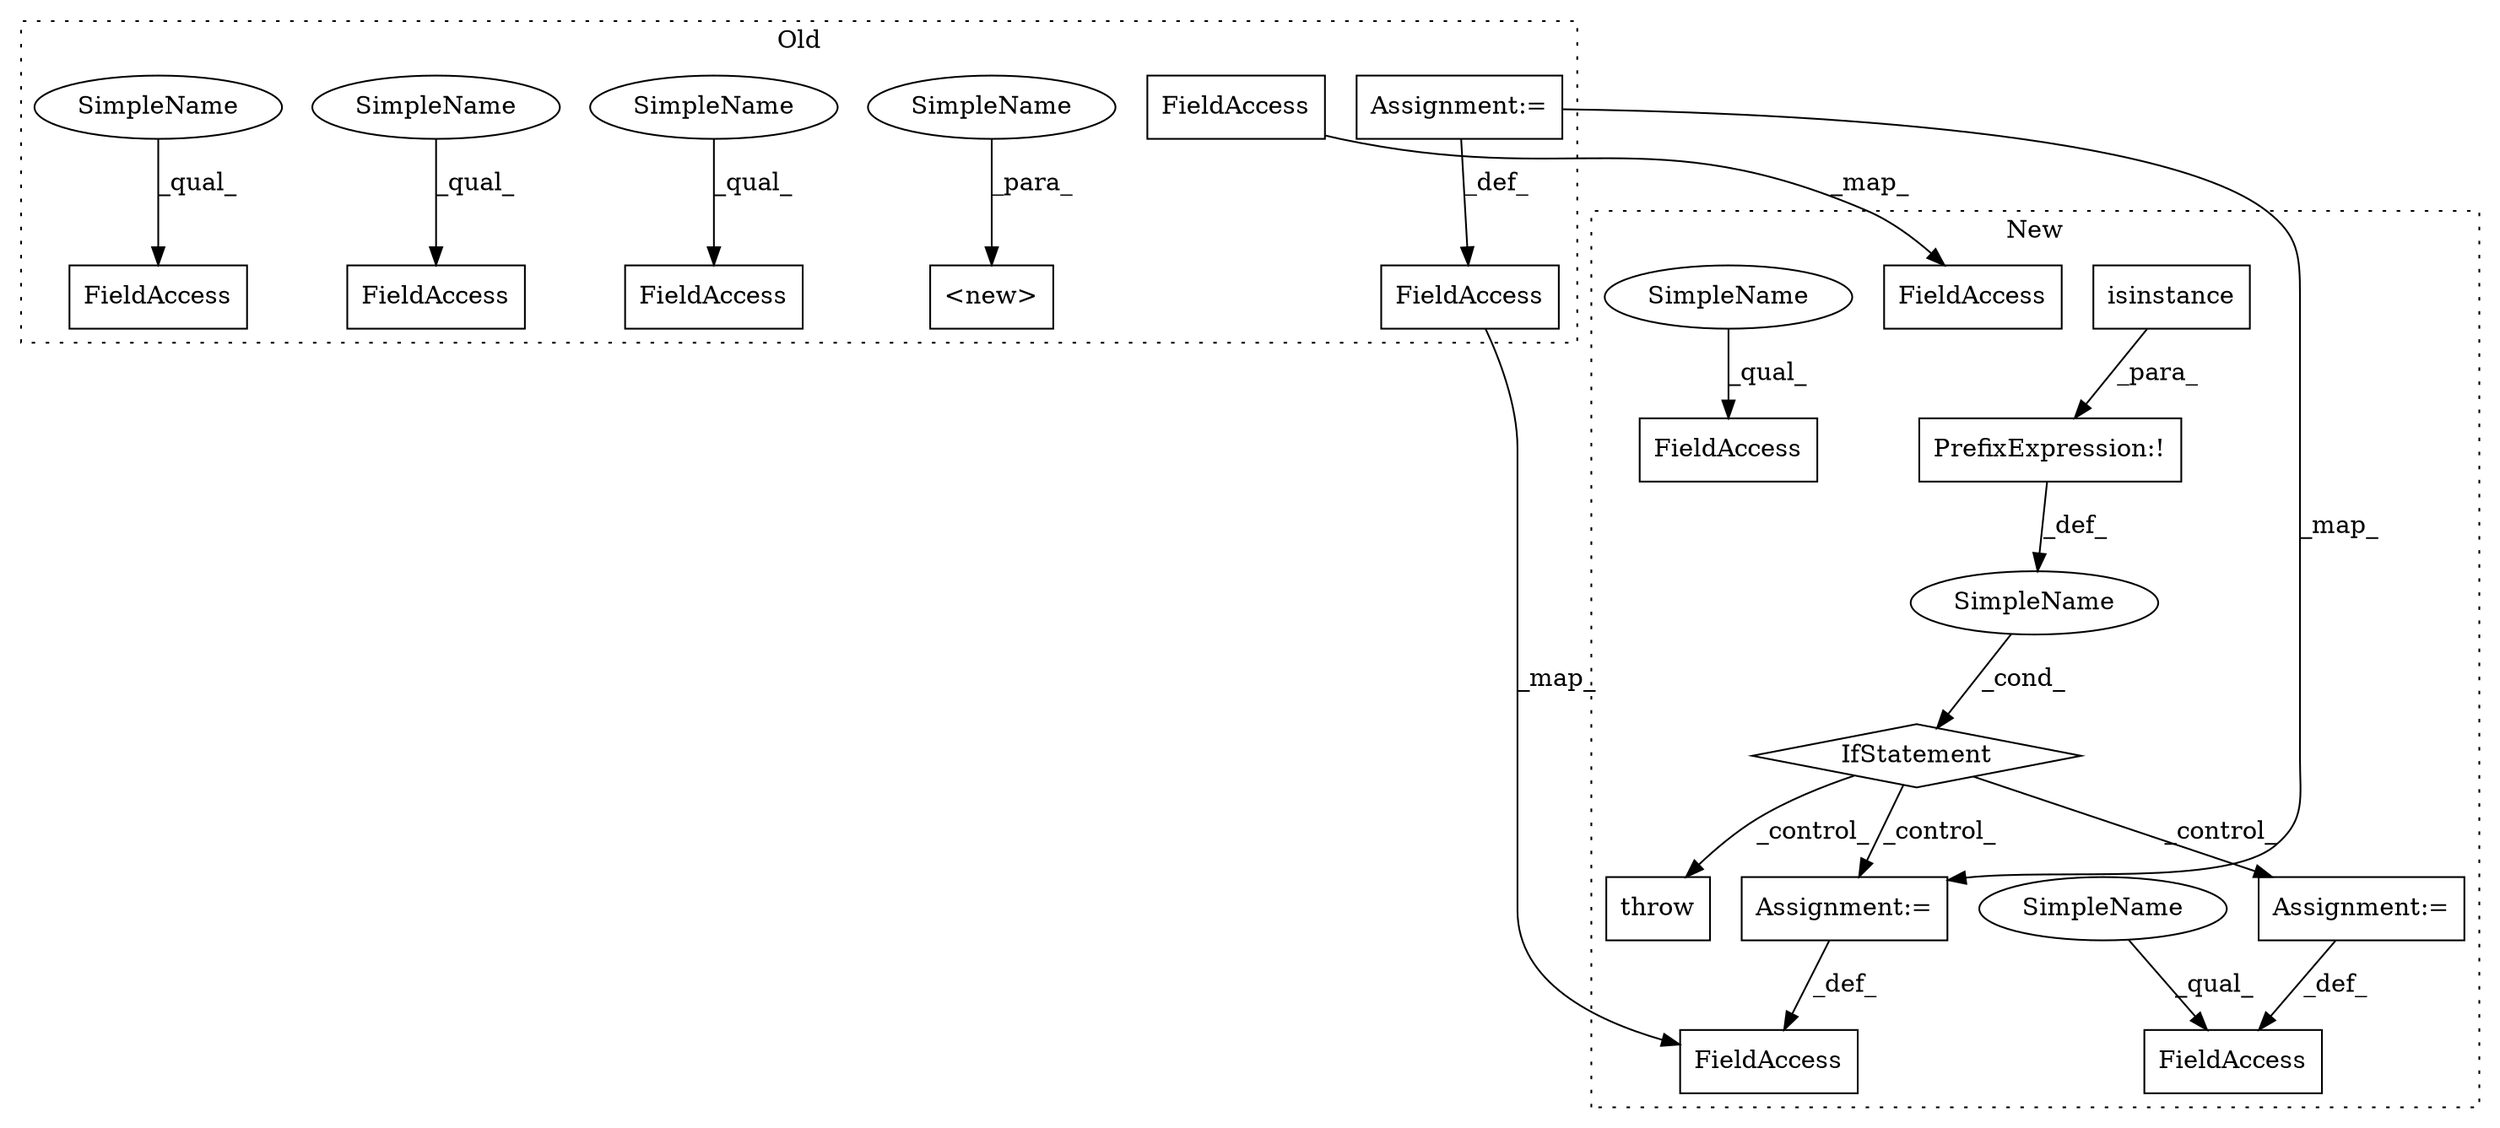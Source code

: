 digraph G {
subgraph cluster0 {
1 [label="<new>" a="46" s="1104,1123" l="6,2" shape="box"];
9 [label="FieldAccess" a="22" s="1537" l="15" shape="box"];
11 [label="FieldAccess" a="22" s="1435" l="9" shape="box"];
12 [label="FieldAccess" a="22" s="1246" l="9" shape="box"];
14 [label="FieldAccess" a="22" s="1363" l="16" shape="box"];
15 [label="FieldAccess" a="22" s="1336" l="13" shape="box"];
17 [label="Assignment:=" a="7" s="1349" l="1" shape="box"];
19 [label="SimpleName" a="42" s="1119" l="4" shape="ellipse"];
20 [label="SimpleName" a="42" s="1363" l="4" shape="ellipse"];
21 [label="SimpleName" a="42" s="1246" l="4" shape="ellipse"];
22 [label="SimpleName" a="42" s="1435" l="4" shape="ellipse"];
label = "Old";
style="dotted";
}
subgraph cluster1 {
2 [label="isinstance" a="32" s="3213,3244" l="11,1" shape="box"];
3 [label="IfStatement" a="25" s="3208,3245" l="4,2" shape="diamond"];
4 [label="Assignment:=" a="7" s="3531" l="1" shape="box"];
5 [label="SimpleName" a="42" s="" l="" shape="ellipse"];
6 [label="FieldAccess" a="22" s="3508" l="23" shape="box"];
7 [label="PrefixExpression:!" a="38" s="3212" l="1" shape="box"];
8 [label="throw" a="53" s="3255" l="6" shape="box"];
10 [label="FieldAccess" a="22" s="3456" l="15" shape="box"];
13 [label="FieldAccess" a="22" s="3165" l="18" shape="box"];
16 [label="FieldAccess" a="22" s="3348" l="14" shape="box"];
18 [label="Assignment:=" a="7" s="3362" l="1" shape="box"];
23 [label="SimpleName" a="42" s="3165" l="4" shape="ellipse"];
24 [label="SimpleName" a="42" s="3508" l="4" shape="ellipse"];
label = "New";
style="dotted";
}
2 -> 7 [label="_para_"];
3 -> 18 [label="_control_"];
3 -> 8 [label="_control_"];
3 -> 4 [label="_control_"];
4 -> 6 [label="_def_"];
5 -> 3 [label="_cond_"];
7 -> 5 [label="_def_"];
9 -> 10 [label="_map_"];
15 -> 16 [label="_map_"];
17 -> 18 [label="_map_"];
17 -> 15 [label="_def_"];
18 -> 16 [label="_def_"];
19 -> 1 [label="_para_"];
20 -> 14 [label="_qual_"];
21 -> 12 [label="_qual_"];
22 -> 11 [label="_qual_"];
23 -> 13 [label="_qual_"];
24 -> 6 [label="_qual_"];
}
